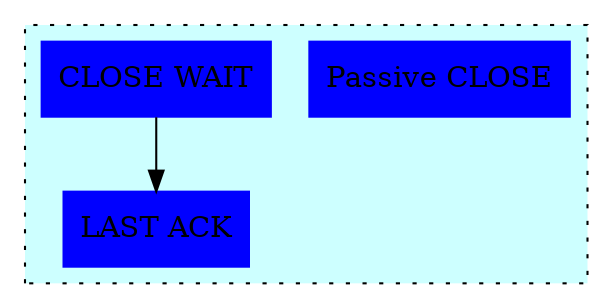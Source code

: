 digraph tcp_state_diagram {
    
    subgraph cluster_0 {
        graph[style=dotted]
        bgcolor="#cdffff"
        color=black

        node [
            shape=rectangle,
            style=filled,
            color="#0000FF"
        ]

        passive_close [ label="Passive CLOSE" ]
        close_wait [ label="CLOSE WAIT" ]  
        last_ack   [ label="LAST ACK" ]
        close_wait -> last_ack
   }

}



